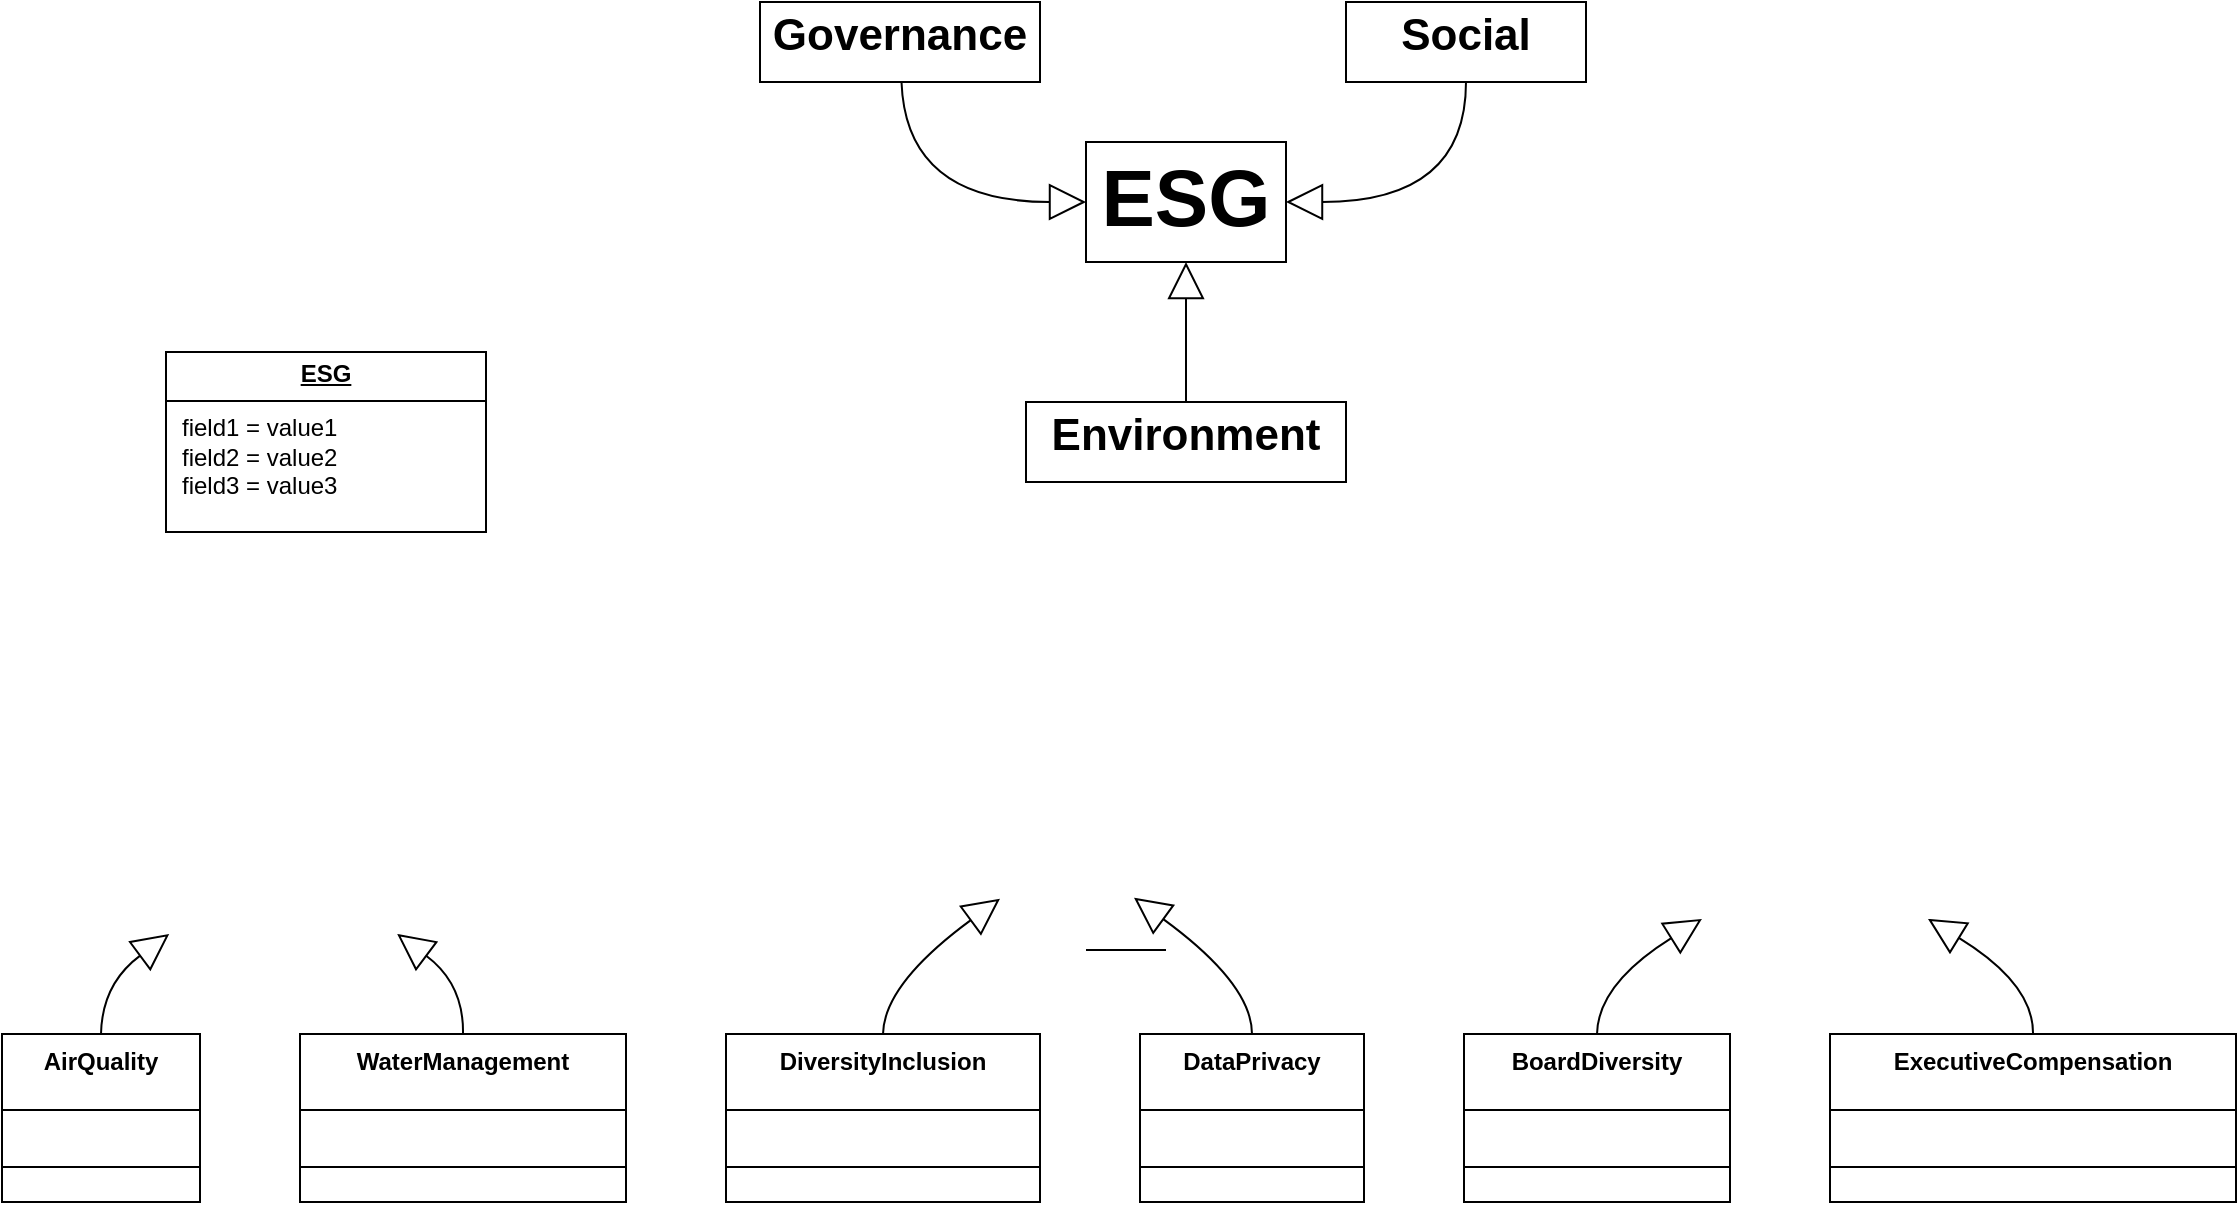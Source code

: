 <mxfile version="26.0.10">
  <diagram name="Page-1" id="9jc7zd97ybQymMFKuIRc">
    <mxGraphModel dx="1195" dy="1156" grid="1" gridSize="10" guides="1" tooltips="1" connect="1" arrows="1" fold="1" page="0" pageScale="1" pageWidth="827" pageHeight="1169" math="0" shadow="0">
      <root>
        <mxCell id="0" />
        <mxCell id="1" parent="0" />
        <mxCell id="10" value="AirQuality" style="swimlane;fontStyle=1;align=center;verticalAlign=top;childLayout=stackLayout;horizontal=1;startSize=38;horizontalStack=0;resizeParent=1;resizeParentMax=0;resizeLast=0;collapsible=0;marginBottom=0;" parent="1" vertex="1">
          <mxGeometry x="8" y="276" width="99" height="84" as="geometry" />
        </mxCell>
        <mxCell id="11" style="line;strokeWidth=1;fillColor=none;align=left;verticalAlign=middle;spacingTop=-1;spacingLeft=3;spacingRight=3;rotatable=0;labelPosition=right;points=[];portConstraint=eastwest;strokeColor=inherit;" parent="10" vertex="1">
          <mxGeometry y="57" width="99" height="19" as="geometry" />
        </mxCell>
        <mxCell id="12" value="WaterManagement" style="swimlane;fontStyle=1;align=center;verticalAlign=top;childLayout=stackLayout;horizontal=1;startSize=38;horizontalStack=0;resizeParent=1;resizeParentMax=0;resizeLast=0;collapsible=0;marginBottom=0;" parent="1" vertex="1">
          <mxGeometry x="157" y="276" width="163" height="84" as="geometry" />
        </mxCell>
        <mxCell id="13" style="line;strokeWidth=1;fillColor=none;align=left;verticalAlign=middle;spacingTop=-1;spacingLeft=3;spacingRight=3;rotatable=0;labelPosition=right;points=[];portConstraint=eastwest;strokeColor=inherit;" parent="12" vertex="1">
          <mxGeometry y="57" width="163" height="19" as="geometry" />
        </mxCell>
        <mxCell id="14" value="DiversityInclusion" style="swimlane;fontStyle=1;align=center;verticalAlign=top;childLayout=stackLayout;horizontal=1;startSize=38;horizontalStack=0;resizeParent=1;resizeParentMax=0;resizeLast=0;collapsible=0;marginBottom=0;" parent="1" vertex="1">
          <mxGeometry x="370" y="276" width="157" height="84" as="geometry" />
        </mxCell>
        <mxCell id="15" style="line;strokeWidth=1;fillColor=none;align=left;verticalAlign=middle;spacingTop=-1;spacingLeft=3;spacingRight=3;rotatable=0;labelPosition=right;points=[];portConstraint=eastwest;strokeColor=inherit;" parent="14" vertex="1">
          <mxGeometry y="57" width="157" height="19" as="geometry" />
        </mxCell>
        <mxCell id="16" value="DataPrivacy" style="swimlane;fontStyle=1;align=center;verticalAlign=top;childLayout=stackLayout;horizontal=1;startSize=38;horizontalStack=0;resizeParent=1;resizeParentMax=0;resizeLast=0;collapsible=0;marginBottom=0;" parent="1" vertex="1">
          <mxGeometry x="577" y="276" width="112" height="84" as="geometry" />
        </mxCell>
        <mxCell id="17" style="line;strokeWidth=1;fillColor=none;align=left;verticalAlign=middle;spacingTop=-1;spacingLeft=3;spacingRight=3;rotatable=0;labelPosition=right;points=[];portConstraint=eastwest;strokeColor=inherit;" parent="16" vertex="1">
          <mxGeometry y="57" width="112" height="19" as="geometry" />
        </mxCell>
        <mxCell id="18" value="BoardDiversity" style="swimlane;fontStyle=1;align=center;verticalAlign=top;childLayout=stackLayout;horizontal=1;startSize=38;horizontalStack=0;resizeParent=1;resizeParentMax=0;resizeLast=0;collapsible=0;marginBottom=0;" parent="1" vertex="1">
          <mxGeometry x="739" y="276" width="133" height="84" as="geometry" />
        </mxCell>
        <mxCell id="19" style="line;strokeWidth=1;fillColor=none;align=left;verticalAlign=middle;spacingTop=-1;spacingLeft=3;spacingRight=3;rotatable=0;labelPosition=right;points=[];portConstraint=eastwest;strokeColor=inherit;" parent="18" vertex="1">
          <mxGeometry y="57" width="133" height="19" as="geometry" />
        </mxCell>
        <mxCell id="20" value="ExecutiveCompensation" style="swimlane;fontStyle=1;align=center;verticalAlign=top;childLayout=stackLayout;horizontal=1;startSize=38;horizontalStack=0;resizeParent=1;resizeParentMax=0;resizeLast=0;collapsible=0;marginBottom=0;" parent="1" vertex="1">
          <mxGeometry x="922" y="276" width="203" height="84" as="geometry" />
        </mxCell>
        <mxCell id="21" style="line;strokeWidth=1;fillColor=none;align=left;verticalAlign=middle;spacingTop=-1;spacingLeft=3;spacingRight=3;rotatable=0;labelPosition=right;points=[];portConstraint=eastwest;strokeColor=inherit;" parent="20" vertex="1">
          <mxGeometry y="57" width="203" height="19" as="geometry" />
        </mxCell>
        <mxCell id="25" value="" style="curved=1;startArrow=block;startSize=16;startFill=0;endArrow=none;exitX=0.03;exitY=1;entryX=0.5;entryY=0;" parent="1" target="10" edge="1">
          <mxGeometry relative="1" as="geometry">
            <Array as="points">
              <mxPoint x="58" y="251" />
            </Array>
            <mxPoint x="91.6" y="226" as="sourcePoint" />
          </mxGeometry>
        </mxCell>
        <mxCell id="26" value="" style="curved=1;startArrow=block;startSize=16;startFill=0;endArrow=none;exitX=0.98;exitY=1;entryX=0.5;entryY=0;" parent="1" target="12" edge="1">
          <mxGeometry relative="1" as="geometry">
            <Array as="points">
              <mxPoint x="239" y="251" />
            </Array>
            <mxPoint x="205.6" y="226" as="sourcePoint" />
          </mxGeometry>
        </mxCell>
        <mxCell id="27" value="" style="curved=1;startArrow=block;startSize=16;startFill=0;endArrow=none;exitX=0;exitY=0.79;entryX=0.5;entryY=0;" parent="1" target="14" edge="1">
          <mxGeometry relative="1" as="geometry">
            <Array as="points">
              <mxPoint x="449" y="251" />
            </Array>
            <mxPoint x="507" y="208.36" as="sourcePoint" />
          </mxGeometry>
        </mxCell>
        <mxCell id="28" value="" style="curved=1;startArrow=block;startSize=16;startFill=0;endArrow=none;exitX=1.01;exitY=0.79;entryX=0.5;entryY=0;" parent="1" target="16" edge="1">
          <mxGeometry relative="1" as="geometry">
            <Array as="points">
              <mxPoint x="633" y="251" />
            </Array>
            <mxPoint x="574" y="207.882" as="sourcePoint" />
          </mxGeometry>
        </mxCell>
        <mxCell id="29" value="" style="curved=1;startArrow=block;startSize=16;startFill=0;endArrow=none;exitX=0;exitY=0.91;entryX=0.5;entryY=0;" parent="1" target="18" edge="1">
          <mxGeometry relative="1" as="geometry">
            <Array as="points">
              <mxPoint x="806" y="251" />
            </Array>
            <mxPoint x="858" y="218.44" as="sourcePoint" />
          </mxGeometry>
        </mxCell>
        <mxCell id="30" value="" style="curved=1;startArrow=block;startSize=16;startFill=0;endArrow=none;exitX=1;exitY=0.91;entryX=0.5;entryY=0;" parent="1" target="20" edge="1">
          <mxGeometry relative="1" as="geometry">
            <Array as="points">
              <mxPoint x="1024" y="251" />
            </Array>
            <mxPoint x="971" y="218.44" as="sourcePoint" />
          </mxGeometry>
        </mxCell>
        <mxCell id="H2izeD2wrEXxxWGZ0-h1-37" value="" style="line;strokeWidth=1;fillColor=none;align=left;verticalAlign=middle;spacingTop=-1;spacingLeft=3;spacingRight=3;rotatable=0;labelPosition=right;points=[];portConstraint=eastwest;strokeColor=inherit;" vertex="1" parent="1">
          <mxGeometry x="550" y="230" width="40" height="8" as="geometry" />
        </mxCell>
        <mxCell id="H2izeD2wrEXxxWGZ0-h1-38" value="&lt;p style=&quot;margin: 4px 0px 0px;&quot;&gt;&lt;font&gt;&lt;span&gt;ESG&lt;/span&gt;&lt;/font&gt;&lt;/p&gt;" style="verticalAlign=bottom;align=center;overflow=fill;html=1;whiteSpace=wrap;fontSize=40;fontStyle=1;horizontal=1;" vertex="1" parent="1">
          <mxGeometry x="550" y="-170" width="100" height="60" as="geometry" />
        </mxCell>
        <mxCell id="H2izeD2wrEXxxWGZ0-h1-39" value="&lt;p style=&quot;margin: 4px 0px 0px; text-align: center;&quot;&gt;&lt;b&gt;Environment&lt;/b&gt;&lt;/p&gt;&lt;hr style=&quot;border-style:solid;&quot;&gt;&lt;p style=&quot;margin:0px;margin-left:8px;&quot;&gt;&lt;br&gt;&lt;/p&gt;" style="verticalAlign=top;align=left;overflow=fill;html=1;whiteSpace=wrap;fontSize=22;" vertex="1" parent="1">
          <mxGeometry x="520" y="-40" width="160" height="40" as="geometry" />
        </mxCell>
        <mxCell id="H2izeD2wrEXxxWGZ0-h1-40" value="&lt;p style=&quot;margin: 4px 0px 0px; text-align: center;&quot;&gt;&lt;b&gt;Social&lt;/b&gt;&lt;/p&gt;" style="verticalAlign=top;align=left;overflow=fill;html=1;whiteSpace=wrap;fontSize=22;" vertex="1" parent="1">
          <mxGeometry x="680" y="-240" width="120" height="40" as="geometry" />
        </mxCell>
        <mxCell id="H2izeD2wrEXxxWGZ0-h1-41" value="&lt;p style=&quot;margin: 4px 0px 0px; text-align: center;&quot;&gt;&lt;b&gt;Governance&lt;/b&gt;&lt;/p&gt;" style="verticalAlign=top;align=left;overflow=fill;html=1;whiteSpace=wrap;fontSize=22;" vertex="1" parent="1">
          <mxGeometry x="387" y="-240" width="140" height="40" as="geometry" />
        </mxCell>
        <mxCell id="H2izeD2wrEXxxWGZ0-h1-49" value="&lt;p style=&quot;margin:0px;margin-top:4px;text-align:center;text-decoration:underline;&quot;&gt;&lt;b&gt;ESG&lt;/b&gt;&lt;/p&gt;&lt;hr size=&quot;1&quot; style=&quot;border-style:solid;&quot;&gt;&lt;p style=&quot;margin:0px;margin-left:8px;&quot;&gt;field1 = value1&lt;br&gt;field2 = value2&lt;br&gt;field3 = value3&lt;/p&gt;" style="verticalAlign=top;align=left;overflow=fill;html=1;whiteSpace=wrap;" vertex="1" parent="1">
          <mxGeometry x="90" y="-65" width="160" height="90" as="geometry" />
        </mxCell>
        <mxCell id="H2izeD2wrEXxxWGZ0-h1-50" value="" style="curved=1;startArrow=block;startSize=16;startFill=0;endArrow=none;" edge="1" parent="1" source="H2izeD2wrEXxxWGZ0-h1-38" target="H2izeD2wrEXxxWGZ0-h1-39">
          <mxGeometry relative="1" as="geometry">
            <Array as="points" />
            <mxPoint x="496.75" y="-140" as="sourcePoint" />
            <mxPoint x="444.75" y="-82.44" as="targetPoint" />
          </mxGeometry>
        </mxCell>
        <mxCell id="H2izeD2wrEXxxWGZ0-h1-51" value="" style="curved=1;startArrow=block;startSize=16;startFill=0;endArrow=none;" edge="1" parent="1" source="H2izeD2wrEXxxWGZ0-h1-38" target="H2izeD2wrEXxxWGZ0-h1-41">
          <mxGeometry relative="1" as="geometry">
            <Array as="points">
              <mxPoint x="460" y="-140" />
            </Array>
            <mxPoint x="510" y="-120" as="sourcePoint" />
            <mxPoint x="510" y="-50" as="targetPoint" />
          </mxGeometry>
        </mxCell>
        <mxCell id="H2izeD2wrEXxxWGZ0-h1-52" value="" style="curved=1;startArrow=block;startSize=16;startFill=0;endArrow=none;" edge="1" parent="1" source="H2izeD2wrEXxxWGZ0-h1-38" target="H2izeD2wrEXxxWGZ0-h1-40">
          <mxGeometry relative="1" as="geometry">
            <Array as="points">
              <mxPoint x="740" y="-140" />
            </Array>
            <mxPoint x="720" y="-140" as="sourcePoint" />
            <mxPoint x="720" y="-70" as="targetPoint" />
          </mxGeometry>
        </mxCell>
      </root>
    </mxGraphModel>
  </diagram>
</mxfile>
